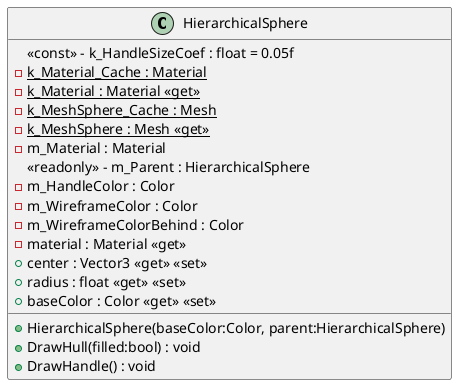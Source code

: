 @startuml
class HierarchicalSphere {
    <<const>> - k_HandleSizeCoef : float = 0.05f
    {static} - k_Material_Cache : Material
    {static} - k_Material : Material <<get>>
    {static} - k_MeshSphere_Cache : Mesh
    {static} - k_MeshSphere : Mesh <<get>>
    - m_Material : Material
    <<readonly>> - m_Parent : HierarchicalSphere
    - m_HandleColor : Color
    - m_WireframeColor : Color
    - m_WireframeColorBehind : Color
    - material : Material <<get>>
    + center : Vector3 <<get>> <<set>>
    + radius : float <<get>> <<set>>
    + baseColor : Color <<get>> <<set>>
    + HierarchicalSphere(baseColor:Color, parent:HierarchicalSphere)
    + DrawHull(filled:bool) : void
    + DrawHandle() : void
}
@enduml
